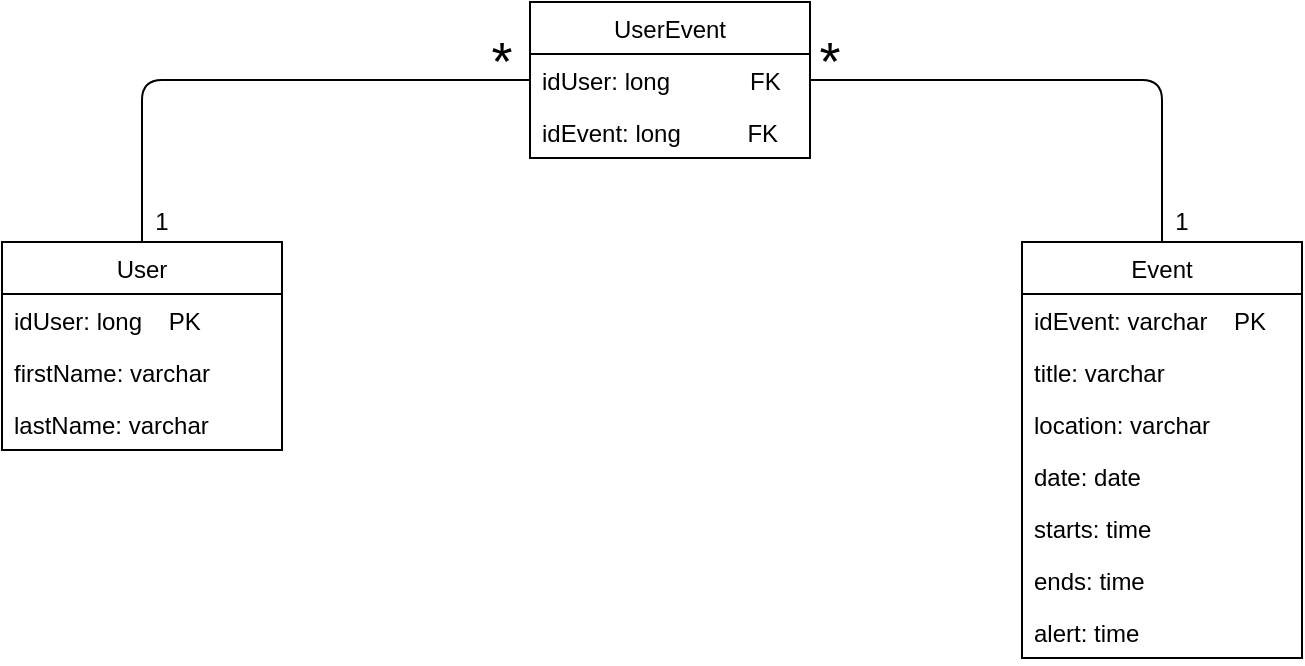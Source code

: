 <mxfile version="12.8.8" type="device"><diagram id="StBMkg7mLfxGLnX5tcQ3" name="Page-1"><mxGraphModel dx="1422" dy="794" grid="1" gridSize="10" guides="1" tooltips="1" connect="1" arrows="1" fold="1" page="1" pageScale="1" pageWidth="827" pageHeight="1169" math="0" shadow="0"><root><mxCell id="0"/><mxCell id="1" parent="0"/><mxCell id="b3C8m5cq1lC5cWVIwXl_-1" value="User" style="swimlane;fontStyle=0;childLayout=stackLayout;horizontal=1;startSize=26;fillColor=none;horizontalStack=0;resizeParent=1;resizeParentMax=0;resizeLast=0;collapsible=1;marginBottom=0;" vertex="1" parent="1"><mxGeometry x="80" y="290" width="140" height="104" as="geometry"/></mxCell><mxCell id="b3C8m5cq1lC5cWVIwXl_-2" value="idUser: long    PK" style="text;strokeColor=none;fillColor=none;align=left;verticalAlign=top;spacingLeft=4;spacingRight=4;overflow=hidden;rotatable=0;points=[[0,0.5],[1,0.5]];portConstraint=eastwest;" vertex="1" parent="b3C8m5cq1lC5cWVIwXl_-1"><mxGeometry y="26" width="140" height="26" as="geometry"/></mxCell><mxCell id="b3C8m5cq1lC5cWVIwXl_-3" value="firstName: varchar" style="text;strokeColor=none;fillColor=none;align=left;verticalAlign=top;spacingLeft=4;spacingRight=4;overflow=hidden;rotatable=0;points=[[0,0.5],[1,0.5]];portConstraint=eastwest;" vertex="1" parent="b3C8m5cq1lC5cWVIwXl_-1"><mxGeometry y="52" width="140" height="26" as="geometry"/></mxCell><mxCell id="b3C8m5cq1lC5cWVIwXl_-4" value="lastName: varchar" style="text;strokeColor=none;fillColor=none;align=left;verticalAlign=top;spacingLeft=4;spacingRight=4;overflow=hidden;rotatable=0;points=[[0,0.5],[1,0.5]];portConstraint=eastwest;" vertex="1" parent="b3C8m5cq1lC5cWVIwXl_-1"><mxGeometry y="78" width="140" height="26" as="geometry"/></mxCell><mxCell id="b3C8m5cq1lC5cWVIwXl_-6" value="Event" style="swimlane;fontStyle=0;childLayout=stackLayout;horizontal=1;startSize=26;fillColor=none;horizontalStack=0;resizeParent=1;resizeParentMax=0;resizeLast=0;collapsible=1;marginBottom=0;" vertex="1" parent="1"><mxGeometry x="590" y="290" width="140" height="208" as="geometry"/></mxCell><mxCell id="b3C8m5cq1lC5cWVIwXl_-7" value="idEvent: varchar    PK" style="text;strokeColor=none;fillColor=none;align=left;verticalAlign=top;spacingLeft=4;spacingRight=4;overflow=hidden;rotatable=0;points=[[0,0.5],[1,0.5]];portConstraint=eastwest;" vertex="1" parent="b3C8m5cq1lC5cWVIwXl_-6"><mxGeometry y="26" width="140" height="26" as="geometry"/></mxCell><mxCell id="b3C8m5cq1lC5cWVIwXl_-31" value="title: varchar" style="text;strokeColor=none;fillColor=none;align=left;verticalAlign=top;spacingLeft=4;spacingRight=4;overflow=hidden;rotatable=0;points=[[0,0.5],[1,0.5]];portConstraint=eastwest;" vertex="1" parent="b3C8m5cq1lC5cWVIwXl_-6"><mxGeometry y="52" width="140" height="26" as="geometry"/></mxCell><mxCell id="b3C8m5cq1lC5cWVIwXl_-32" value="location: varchar" style="text;strokeColor=none;fillColor=none;align=left;verticalAlign=top;spacingLeft=4;spacingRight=4;overflow=hidden;rotatable=0;points=[[0,0.5],[1,0.5]];portConstraint=eastwest;" vertex="1" parent="b3C8m5cq1lC5cWVIwXl_-6"><mxGeometry y="78" width="140" height="26" as="geometry"/></mxCell><mxCell id="b3C8m5cq1lC5cWVIwXl_-8" value="date: date" style="text;strokeColor=none;fillColor=none;align=left;verticalAlign=top;spacingLeft=4;spacingRight=4;overflow=hidden;rotatable=0;points=[[0,0.5],[1,0.5]];portConstraint=eastwest;" vertex="1" parent="b3C8m5cq1lC5cWVIwXl_-6"><mxGeometry y="104" width="140" height="26" as="geometry"/></mxCell><mxCell id="b3C8m5cq1lC5cWVIwXl_-9" value="starts: time" style="text;strokeColor=none;fillColor=none;align=left;verticalAlign=top;spacingLeft=4;spacingRight=4;overflow=hidden;rotatable=0;points=[[0,0.5],[1,0.5]];portConstraint=eastwest;" vertex="1" parent="b3C8m5cq1lC5cWVIwXl_-6"><mxGeometry y="130" width="140" height="26" as="geometry"/></mxCell><mxCell id="b3C8m5cq1lC5cWVIwXl_-30" value="ends: time" style="text;strokeColor=none;fillColor=none;align=left;verticalAlign=top;spacingLeft=4;spacingRight=4;overflow=hidden;rotatable=0;points=[[0,0.5],[1,0.5]];portConstraint=eastwest;" vertex="1" parent="b3C8m5cq1lC5cWVIwXl_-6"><mxGeometry y="156" width="140" height="26" as="geometry"/></mxCell><mxCell id="b3C8m5cq1lC5cWVIwXl_-29" value="alert: time" style="text;strokeColor=none;fillColor=none;align=left;verticalAlign=top;spacingLeft=4;spacingRight=4;overflow=hidden;rotatable=0;points=[[0,0.5],[1,0.5]];portConstraint=eastwest;" vertex="1" parent="b3C8m5cq1lC5cWVIwXl_-6"><mxGeometry y="182" width="140" height="26" as="geometry"/></mxCell><mxCell id="b3C8m5cq1lC5cWVIwXl_-19" value="UserEvent" style="swimlane;fontStyle=0;childLayout=stackLayout;horizontal=1;startSize=26;fillColor=none;horizontalStack=0;resizeParent=1;resizeParentMax=0;resizeLast=0;collapsible=1;marginBottom=0;" vertex="1" parent="1"><mxGeometry x="344" y="170" width="140" height="78" as="geometry"/></mxCell><mxCell id="b3C8m5cq1lC5cWVIwXl_-20" value="idUser: long            FK" style="text;strokeColor=none;fillColor=none;align=left;verticalAlign=top;spacingLeft=4;spacingRight=4;overflow=hidden;rotatable=0;points=[[0,0.5],[1,0.5]];portConstraint=eastwest;" vertex="1" parent="b3C8m5cq1lC5cWVIwXl_-19"><mxGeometry y="26" width="140" height="26" as="geometry"/></mxCell><mxCell id="b3C8m5cq1lC5cWVIwXl_-21" value="idEvent: long          FK" style="text;strokeColor=none;fillColor=none;align=left;verticalAlign=top;spacingLeft=4;spacingRight=4;overflow=hidden;rotatable=0;points=[[0,0.5],[1,0.5]];portConstraint=eastwest;" vertex="1" parent="b3C8m5cq1lC5cWVIwXl_-19"><mxGeometry y="52" width="140" height="26" as="geometry"/></mxCell><mxCell id="b3C8m5cq1lC5cWVIwXl_-23" value="" style="endArrow=none;html=1;entryX=0;entryY=0.5;entryDx=0;entryDy=0;exitX=0.5;exitY=0;exitDx=0;exitDy=0;" edge="1" parent="1" source="b3C8m5cq1lC5cWVIwXl_-1" target="b3C8m5cq1lC5cWVIwXl_-20"><mxGeometry width="50" height="50" relative="1" as="geometry"><mxPoint x="390" y="430" as="sourcePoint"/><mxPoint x="440" y="380" as="targetPoint"/><Array as="points"><mxPoint x="150" y="209"/></Array></mxGeometry></mxCell><mxCell id="b3C8m5cq1lC5cWVIwXl_-24" value="" style="endArrow=none;html=1;entryX=1;entryY=0.5;entryDx=0;entryDy=0;exitX=0.5;exitY=0;exitDx=0;exitDy=0;" edge="1" parent="1" source="b3C8m5cq1lC5cWVIwXl_-6" target="b3C8m5cq1lC5cWVIwXl_-20"><mxGeometry width="50" height="50" relative="1" as="geometry"><mxPoint x="390" y="430" as="sourcePoint"/><mxPoint x="440" y="380" as="targetPoint"/><Array as="points"><mxPoint x="660" y="209"/></Array></mxGeometry></mxCell><mxCell id="b3C8m5cq1lC5cWVIwXl_-25" value="1" style="text;html=1;strokeColor=none;fillColor=none;align=center;verticalAlign=middle;whiteSpace=wrap;rounded=0;" vertex="1" parent="1"><mxGeometry x="150" y="270" width="20" height="20" as="geometry"/></mxCell><mxCell id="b3C8m5cq1lC5cWVIwXl_-26" value="1" style="text;html=1;strokeColor=none;fillColor=none;align=center;verticalAlign=middle;whiteSpace=wrap;rounded=0;" vertex="1" parent="1"><mxGeometry x="660" y="270" width="20" height="20" as="geometry"/></mxCell><mxCell id="b3C8m5cq1lC5cWVIwXl_-27" value="*" style="text;html=1;strokeColor=none;fillColor=none;align=center;verticalAlign=middle;whiteSpace=wrap;rounded=0;fontSize=27;" vertex="1" parent="1"><mxGeometry x="320" y="190" width="20" height="20" as="geometry"/></mxCell><mxCell id="b3C8m5cq1lC5cWVIwXl_-28" value="*" style="text;html=1;strokeColor=none;fillColor=none;align=center;verticalAlign=middle;whiteSpace=wrap;rounded=0;fontSize=27;" vertex="1" parent="1"><mxGeometry x="484" y="190" width="20" height="20" as="geometry"/></mxCell></root></mxGraphModel></diagram></mxfile>